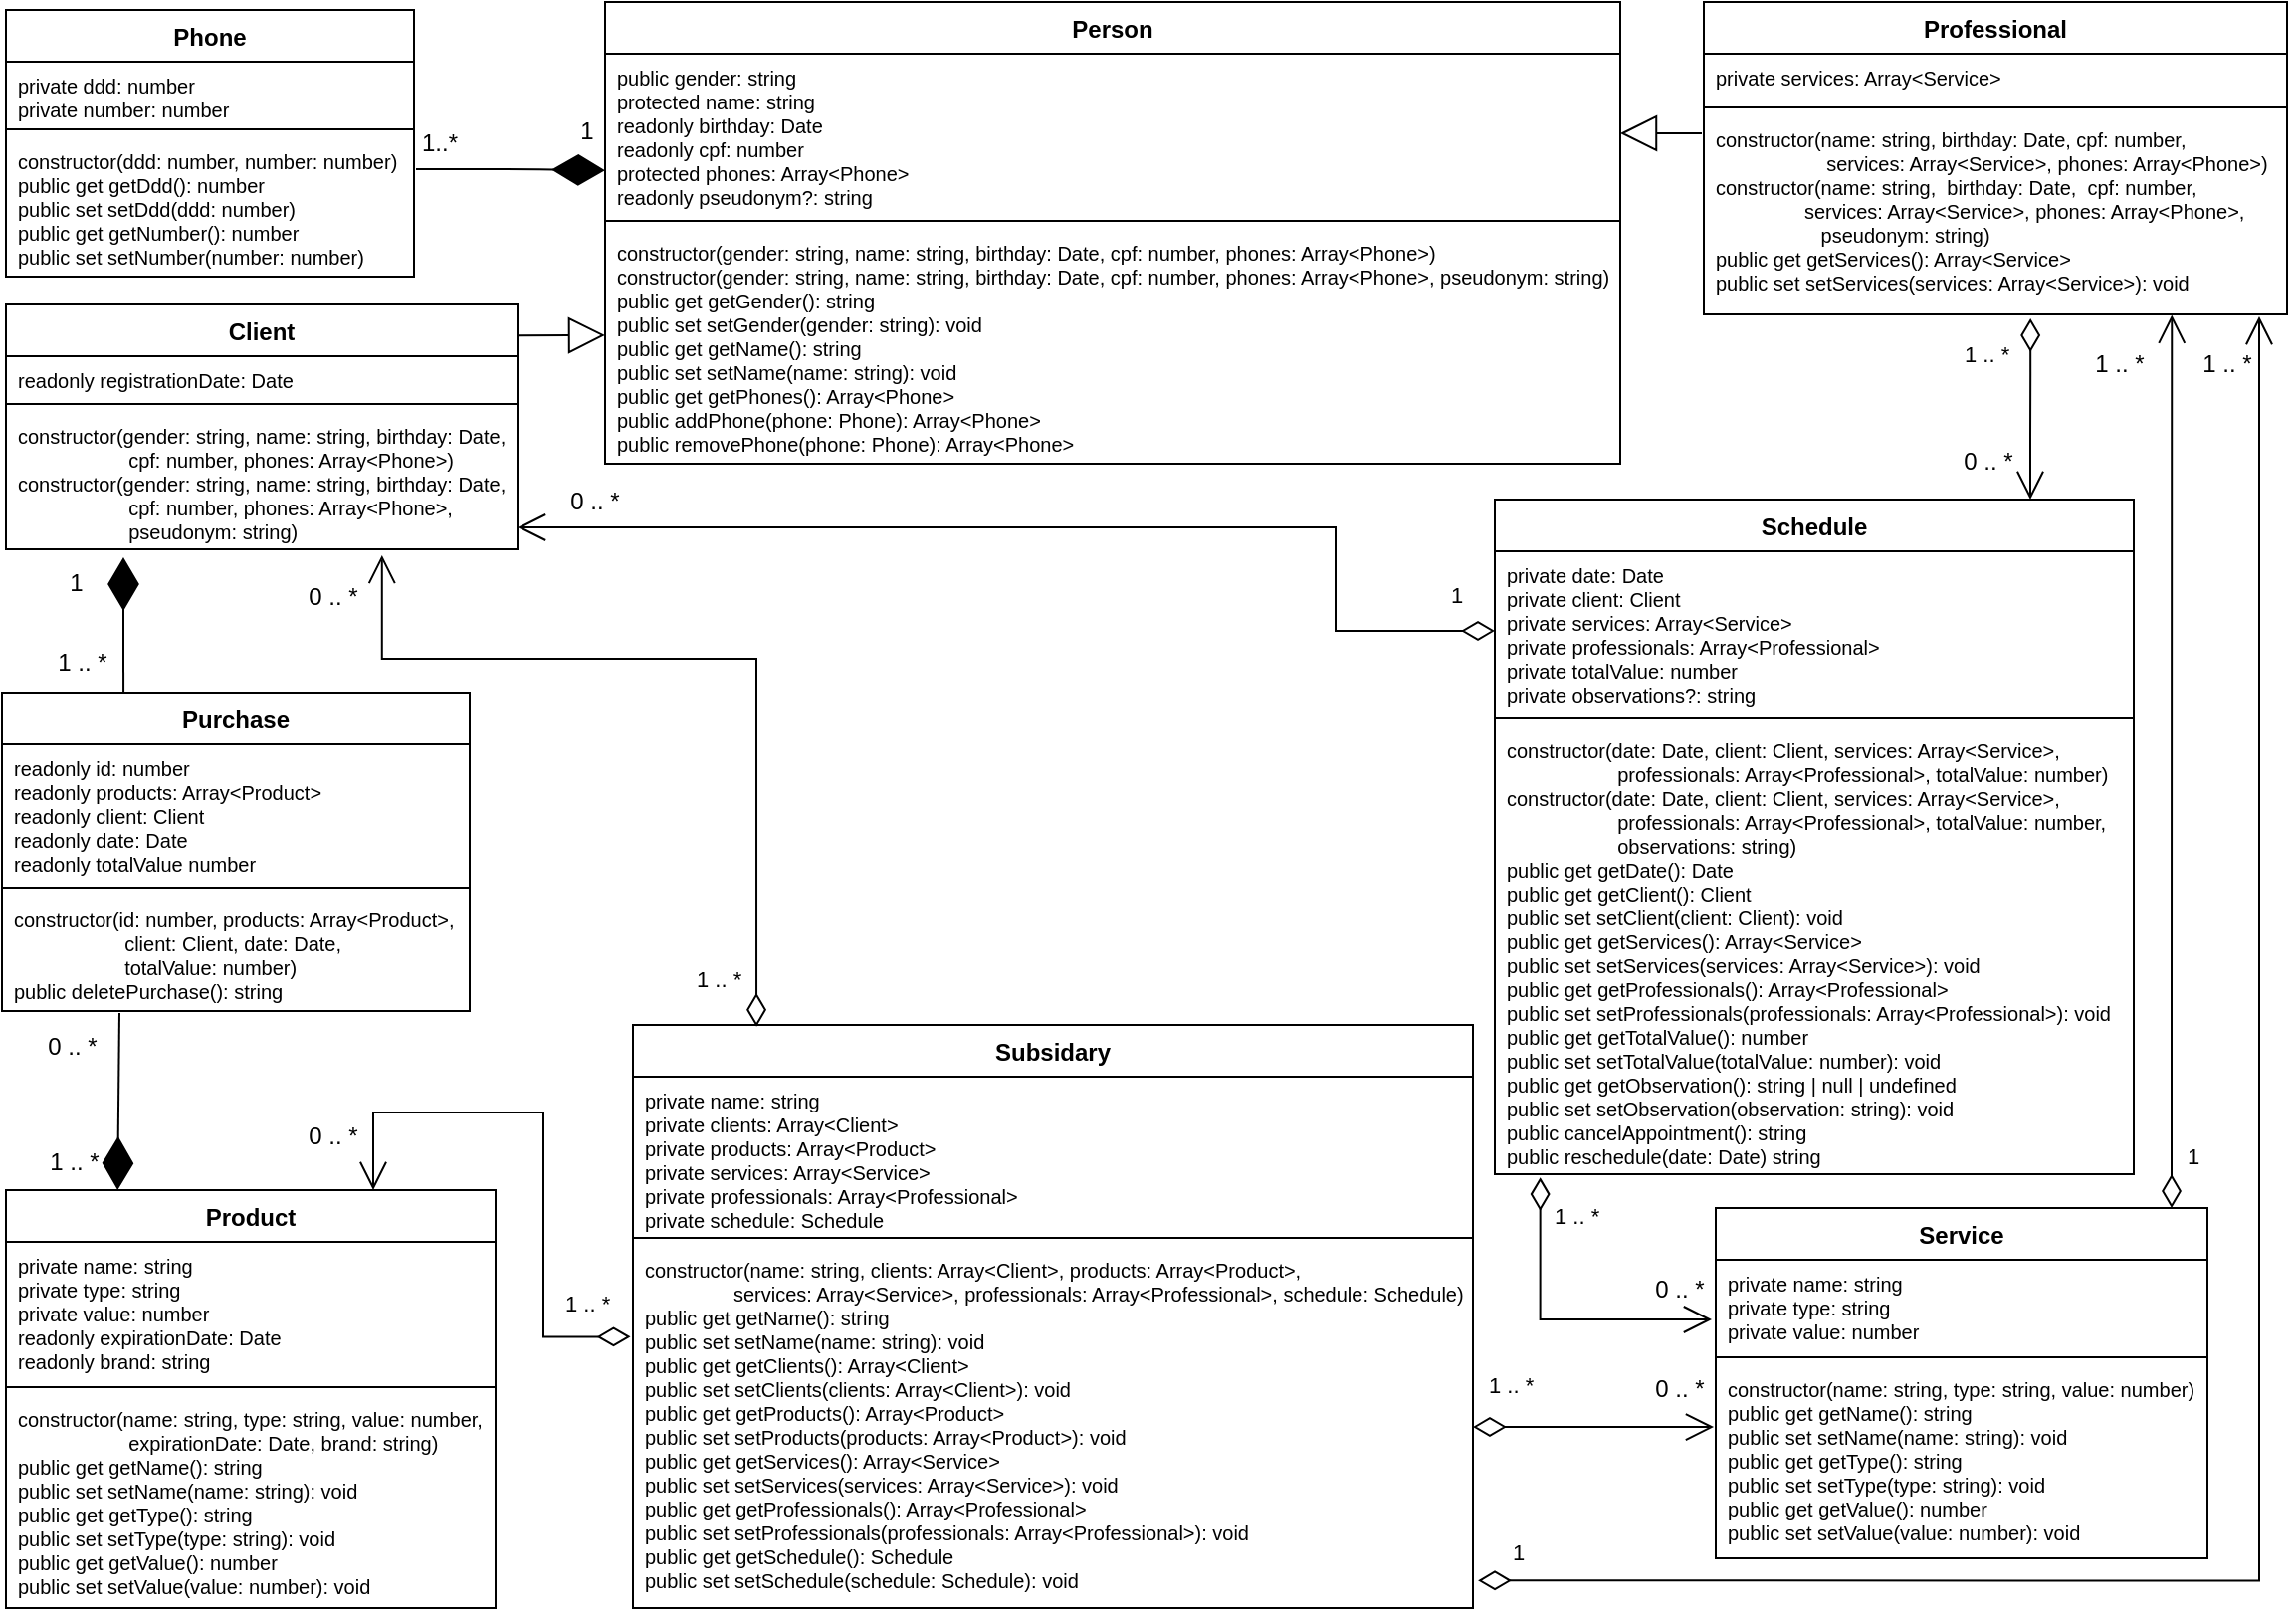 <mxfile version="15.6.2" type="device"><diagram id="pfqFY5fHfjszVupZMJbI" name="Page-1"><mxGraphModel dx="1460" dy="-137" grid="0" gridSize="10" guides="1" tooltips="1" connect="1" arrows="1" fold="1" page="1" pageScale="1" pageWidth="1169" pageHeight="827" math="0" shadow="0"><root><mxCell id="0"/><mxCell id="1" parent="0"/><mxCell id="DCEOUbxrcqqiR9hDjbc1-15" value="Client" style="swimlane;fontStyle=1;align=center;verticalAlign=top;childLayout=stackLayout;horizontal=1;startSize=26;horizontalStack=0;resizeParent=1;resizeParentMax=0;resizeLast=0;collapsible=1;marginBottom=0;" parent="1" vertex="1"><mxGeometry x="14" y="988" width="257" height="123" as="geometry"/></mxCell><mxCell id="DCEOUbxrcqqiR9hDjbc1-16" value="readonly registrationDate: Date" style="text;strokeColor=none;fillColor=none;align=left;verticalAlign=top;spacingLeft=4;spacingRight=4;overflow=hidden;rotatable=0;points=[[0,0.5],[1,0.5]];portConstraint=eastwest;fontSize=10;" parent="DCEOUbxrcqqiR9hDjbc1-15" vertex="1"><mxGeometry y="26" width="257" height="20" as="geometry"/></mxCell><mxCell id="DCEOUbxrcqqiR9hDjbc1-17" value="" style="line;strokeWidth=1;fillColor=none;align=left;verticalAlign=middle;spacingTop=-1;spacingLeft=3;spacingRight=3;rotatable=0;labelPosition=right;points=[];portConstraint=eastwest;" parent="DCEOUbxrcqqiR9hDjbc1-15" vertex="1"><mxGeometry y="46" width="257" height="8" as="geometry"/></mxCell><mxCell id="DCEOUbxrcqqiR9hDjbc1-18" value="constructor(gender: string, name: string, birthday: Date,&#10;                    cpf: number, phones: Array&lt;Phone&gt;)&#10;constructor(gender: string, name: string, birthday: Date,&#10;                    cpf: number, phones: Array&lt;Phone&gt;,&#10;                    pseudonym: string)&#10;" style="text;strokeColor=none;fillColor=none;align=left;verticalAlign=top;spacingLeft=4;spacingRight=4;overflow=hidden;rotatable=0;points=[[0,0.5],[1,0.5]];portConstraint=eastwest;fontSize=10;" parent="DCEOUbxrcqqiR9hDjbc1-15" vertex="1"><mxGeometry y="54" width="257" height="69" as="geometry"/></mxCell><mxCell id="DCEOUbxrcqqiR9hDjbc1-20" value="Phone" style="swimlane;fontStyle=1;align=center;verticalAlign=top;childLayout=stackLayout;horizontal=1;startSize=26;horizontalStack=0;resizeParent=1;resizeParentMax=0;resizeLast=0;collapsible=1;marginBottom=0;" parent="1" vertex="1"><mxGeometry x="14" y="840" width="205" height="134" as="geometry"/></mxCell><mxCell id="DCEOUbxrcqqiR9hDjbc1-21" value="private ddd: number&#10;private number: number" style="text;strokeColor=none;fillColor=none;align=left;verticalAlign=top;spacingLeft=4;spacingRight=4;overflow=hidden;rotatable=0;points=[[0,0.5],[1,0.5]];portConstraint=eastwest;fontSize=10;" parent="DCEOUbxrcqqiR9hDjbc1-20" vertex="1"><mxGeometry y="26" width="205" height="30" as="geometry"/></mxCell><mxCell id="DCEOUbxrcqqiR9hDjbc1-22" value="" style="line;strokeWidth=1;fillColor=none;align=left;verticalAlign=middle;spacingTop=-1;spacingLeft=3;spacingRight=3;rotatable=0;labelPosition=right;points=[];portConstraint=eastwest;" parent="DCEOUbxrcqqiR9hDjbc1-20" vertex="1"><mxGeometry y="56" width="205" height="8" as="geometry"/></mxCell><mxCell id="DCEOUbxrcqqiR9hDjbc1-23" value="constructor(ddd: number, number: number)&#10;public get getDdd(): number&#10;public set setDdd(ddd: number)&#10;public get getNumber(): number&#10;public set setNumber(number: number)" style="text;strokeColor=none;fillColor=none;align=left;verticalAlign=top;spacingLeft=4;spacingRight=4;overflow=hidden;rotatable=0;points=[[0,0.5],[1,0.5]];portConstraint=eastwest;fontSize=10;" parent="DCEOUbxrcqqiR9hDjbc1-20" vertex="1"><mxGeometry y="64" width="205" height="70" as="geometry"/></mxCell><mxCell id="DCEOUbxrcqqiR9hDjbc1-29" value="" style="endArrow=diamondThin;endFill=1;endSize=24;html=1;entryX=0;entryY=0.733;entryDx=0;entryDy=0;entryPerimeter=0;" parent="1" target="21hto_-1Cde0gYbVtfPn-2" edge="1"><mxGeometry width="160" relative="1" as="geometry"><mxPoint x="220" y="920" as="sourcePoint"/><mxPoint x="329" y="920" as="targetPoint"/><Array as="points"><mxPoint x="275" y="920"/></Array></mxGeometry></mxCell><mxCell id="pPMJ0jlbDsk_g_ZoYtKR-1" value="Product" style="swimlane;fontStyle=1;align=center;verticalAlign=top;childLayout=stackLayout;horizontal=1;startSize=26;horizontalStack=0;resizeParent=1;resizeParentMax=0;resizeLast=0;collapsible=1;marginBottom=0;" parent="1" vertex="1"><mxGeometry x="14" y="1433" width="246" height="210" as="geometry"/></mxCell><mxCell id="pPMJ0jlbDsk_g_ZoYtKR-2" value="private name: string&#10;private type: string&#10;private value: number&#10;readonly expirationDate: Date&#10;readonly brand: string" style="text;strokeColor=none;fillColor=none;align=left;verticalAlign=top;spacingLeft=4;spacingRight=4;overflow=hidden;rotatable=0;points=[[0,0.5],[1,0.5]];portConstraint=eastwest;fontSize=10;" parent="pPMJ0jlbDsk_g_ZoYtKR-1" vertex="1"><mxGeometry y="26" width="246" height="69" as="geometry"/></mxCell><mxCell id="pPMJ0jlbDsk_g_ZoYtKR-3" value="" style="line;strokeWidth=1;fillColor=none;align=left;verticalAlign=middle;spacingTop=-1;spacingLeft=3;spacingRight=3;rotatable=0;labelPosition=right;points=[];portConstraint=eastwest;" parent="pPMJ0jlbDsk_g_ZoYtKR-1" vertex="1"><mxGeometry y="95" width="246" height="8" as="geometry"/></mxCell><mxCell id="pPMJ0jlbDsk_g_ZoYtKR-4" value="constructor(name: string, type: string, value: number, &#10;                    expirationDate: Date, brand: string)&#10;public get getName(): string&#10;public set setName(name: string): void&#10;public get getType(): string &#10;public set setType(type: string): void&#10;public get getValue(): number&#10;public set setValue(value: number): void" style="text;strokeColor=none;fillColor=none;align=left;verticalAlign=top;spacingLeft=4;spacingRight=4;overflow=hidden;rotatable=0;points=[[0,0.5],[1,0.5]];portConstraint=eastwest;fontSize=10;" parent="pPMJ0jlbDsk_g_ZoYtKR-1" vertex="1"><mxGeometry y="103" width="246" height="107" as="geometry"/></mxCell><mxCell id="pPMJ0jlbDsk_g_ZoYtKR-5" value="Service" style="swimlane;fontStyle=1;align=center;verticalAlign=top;childLayout=stackLayout;horizontal=1;startSize=26;horizontalStack=0;resizeParent=1;resizeParentMax=0;resizeLast=0;collapsible=1;marginBottom=0;" parent="1" vertex="1"><mxGeometry x="873" y="1442" width="247" height="176" as="geometry"/></mxCell><mxCell id="pPMJ0jlbDsk_g_ZoYtKR-6" value="private name: string&#10;private type: string&#10;private value: number&#10;" style="text;strokeColor=none;fillColor=none;align=left;verticalAlign=top;spacingLeft=4;spacingRight=4;overflow=hidden;rotatable=0;points=[[0,0.5],[1,0.5]];portConstraint=eastwest;fontSize=10;" parent="pPMJ0jlbDsk_g_ZoYtKR-5" vertex="1"><mxGeometry y="26" width="247" height="45" as="geometry"/></mxCell><mxCell id="pPMJ0jlbDsk_g_ZoYtKR-7" value="" style="line;strokeWidth=1;fillColor=none;align=left;verticalAlign=middle;spacingTop=-1;spacingLeft=3;spacingRight=3;rotatable=0;labelPosition=right;points=[];portConstraint=eastwest;" parent="pPMJ0jlbDsk_g_ZoYtKR-5" vertex="1"><mxGeometry y="71" width="247" height="8" as="geometry"/></mxCell><mxCell id="pPMJ0jlbDsk_g_ZoYtKR-8" value="constructor(name: string, type: string, value: number)&#10;public get getName(): string&#10;public set setName(name: string): void&#10;public get getType(): string&#10;public set setType(type: string): void&#10;public get getValue(): number&#10;public set setValue(value: number): void" style="text;strokeColor=none;fillColor=none;align=left;verticalAlign=top;spacingLeft=4;spacingRight=4;overflow=hidden;rotatable=0;points=[[0,0.5],[1,0.5]];portConstraint=eastwest;fontSize=10;" parent="pPMJ0jlbDsk_g_ZoYtKR-5" vertex="1"><mxGeometry y="79" width="247" height="97" as="geometry"/></mxCell><mxCell id="KaqVzat7koy_mMP3VS6b-1" value="Professional" style="swimlane;fontStyle=1;align=center;verticalAlign=top;childLayout=stackLayout;horizontal=1;startSize=26;horizontalStack=0;resizeParent=1;resizeParentMax=0;resizeLast=0;collapsible=1;marginBottom=0;" parent="1" vertex="1"><mxGeometry x="867" y="836" width="293" height="157" as="geometry"/></mxCell><mxCell id="KaqVzat7koy_mMP3VS6b-2" value="private services: Array&lt;Service&gt;" style="text;strokeColor=none;fillColor=none;align=left;verticalAlign=top;spacingLeft=4;spacingRight=4;overflow=hidden;rotatable=0;points=[[0,0.5],[1,0.5]];portConstraint=eastwest;fontSize=10;" parent="KaqVzat7koy_mMP3VS6b-1" vertex="1"><mxGeometry y="26" width="293" height="23" as="geometry"/></mxCell><mxCell id="KaqVzat7koy_mMP3VS6b-3" value="" style="line;strokeWidth=1;fillColor=none;align=left;verticalAlign=middle;spacingTop=-1;spacingLeft=3;spacingRight=3;rotatable=0;labelPosition=right;points=[];portConstraint=eastwest;" parent="KaqVzat7koy_mMP3VS6b-1" vertex="1"><mxGeometry y="49" width="293" height="8" as="geometry"/></mxCell><mxCell id="KaqVzat7koy_mMP3VS6b-4" value="constructor(name: string, birthday: Date, cpf: number,&#10;                    services: Array&lt;Service&gt;, phones: Array&lt;Phone&gt;)&#10;constructor(name: string,  birthday: Date,  cpf: number, &#10;                services: Array&lt;Service&gt;, phones: Array&lt;Phone&gt;,&#10;                   pseudonym: string)&#10;public get getServices(): Array&lt;Service&gt;&#10;public set setServices(services: Array&lt;Service&gt;): void" style="text;strokeColor=none;fillColor=none;align=left;verticalAlign=top;spacingLeft=4;spacingRight=4;overflow=hidden;rotatable=0;points=[[0,0.5],[1,0.5]];portConstraint=eastwest;fontSize=10;" parent="KaqVzat7koy_mMP3VS6b-1" vertex="1"><mxGeometry y="57" width="293" height="100" as="geometry"/></mxCell><mxCell id="fmBWl2r2HSNdvhNMbQ-U-1" value="1" style="text;html=1;strokeColor=none;fillColor=none;align=center;verticalAlign=middle;whiteSpace=wrap;rounded=0;" parent="1" vertex="1"><mxGeometry x="296" y="886" width="20" height="30" as="geometry"/></mxCell><mxCell id="fmBWl2r2HSNdvhNMbQ-U-2" value="1..*" style="text;html=1;strokeColor=none;fillColor=none;align=center;verticalAlign=middle;whiteSpace=wrap;rounded=0;" parent="1" vertex="1"><mxGeometry x="222" y="892" width="20" height="30" as="geometry"/></mxCell><mxCell id="fmBWl2r2HSNdvhNMbQ-U-13" value="1" style="endArrow=open;html=1;endSize=12;startArrow=diamondThin;startSize=14;startFill=0;edgeStyle=orthogonalEdgeStyle;align=left;verticalAlign=bottom;rounded=0;entryX=0.782;entryY=1.003;entryDx=0;entryDy=0;entryPerimeter=0;" parent="1" edge="1"><mxGeometry x="-0.924" y="-6" relative="1" as="geometry"><mxPoint x="1102" y="1442" as="sourcePoint"/><mxPoint x="1102.126" y="993.3" as="targetPoint"/><Array as="points"><mxPoint x="1102" y="1339"/><mxPoint x="1102" y="1339"/></Array><mxPoint as="offset"/></mxGeometry></mxCell><mxCell id="fmBWl2r2HSNdvhNMbQ-U-15" value="1 .. *" style="text;html=1;strokeColor=none;fillColor=none;align=center;verticalAlign=middle;whiteSpace=wrap;rounded=0;" parent="1" vertex="1"><mxGeometry x="1046" y="1003" width="60" height="30" as="geometry"/></mxCell><mxCell id="fmBWl2r2HSNdvhNMbQ-U-19" value="1" style="endArrow=open;html=1;endSize=12;startArrow=diamondThin;startSize=14;startFill=0;edgeStyle=orthogonalEdgeStyle;align=left;verticalAlign=bottom;rounded=0;exitX=1.006;exitY=0.924;exitDx=0;exitDy=0;exitPerimeter=0;" parent="1" source="p4ChLYlqiNNY6OEsJhEs-4" edge="1"><mxGeometry x="-0.97" y="5" relative="1" as="geometry"><mxPoint x="1146" y="1631" as="sourcePoint"/><mxPoint x="1146" y="994" as="targetPoint"/><Array as="points"><mxPoint x="1146" y="1629"/></Array><mxPoint as="offset"/></mxGeometry></mxCell><mxCell id="fmBWl2r2HSNdvhNMbQ-U-20" value="1 .. *" style="text;html=1;strokeColor=none;fillColor=none;align=center;verticalAlign=middle;whiteSpace=wrap;rounded=0;" parent="1" vertex="1"><mxGeometry x="1100" y="1003" width="60" height="30" as="geometry"/></mxCell><mxCell id="fmBWl2r2HSNdvhNMbQ-U-21" value="1" style="endArrow=open;html=1;endSize=12;startArrow=diamondThin;startSize=14;startFill=0;edgeStyle=orthogonalEdgeStyle;align=left;verticalAlign=bottom;rounded=0;exitX=0;exitY=0.5;exitDx=0;exitDy=0;" parent="1" source="KaqVzat7koy_mMP3VS6b-6" edge="1"><mxGeometry x="-0.911" y="-9" relative="1" as="geometry"><mxPoint x="644" y="1150" as="sourcePoint"/><mxPoint x="271" y="1100" as="targetPoint"/><Array as="points"><mxPoint x="682" y="1152"/><mxPoint x="682" y="1100"/></Array><mxPoint as="offset"/></mxGeometry></mxCell><mxCell id="fmBWl2r2HSNdvhNMbQ-U-22" value="0 .. *" style="text;html=1;strokeColor=none;fillColor=none;align=center;verticalAlign=middle;whiteSpace=wrap;rounded=0;" parent="1" vertex="1"><mxGeometry x="841" y="1518" width="28" height="30" as="geometry"/></mxCell><mxCell id="p4ChLYlqiNNY6OEsJhEs-1" value="Subsidary" style="swimlane;fontStyle=1;align=center;verticalAlign=top;childLayout=stackLayout;horizontal=1;startSize=26;horizontalStack=0;resizeParent=1;resizeParentMax=0;resizeLast=0;collapsible=1;marginBottom=0;" parent="1" vertex="1"><mxGeometry x="329" y="1350" width="422" height="293" as="geometry"/></mxCell><mxCell id="p4ChLYlqiNNY6OEsJhEs-2" value="private name: string&#10;private clients: Array&lt;Client&gt;&#10;private products: Array&lt;Product&gt; &#10;private services: Array&lt;Service&gt;&#10;private professionals: Array&lt;Professional&gt;&#10;private schedule: Schedule" style="text;strokeColor=none;fillColor=none;align=left;verticalAlign=top;spacingLeft=4;spacingRight=4;overflow=hidden;rotatable=0;points=[[0,0.5],[1,0.5]];portConstraint=eastwest;fontSize=10;" parent="p4ChLYlqiNNY6OEsJhEs-1" vertex="1"><mxGeometry y="26" width="422" height="77" as="geometry"/></mxCell><mxCell id="p4ChLYlqiNNY6OEsJhEs-3" value="" style="line;strokeWidth=1;fillColor=none;align=left;verticalAlign=middle;spacingTop=-1;spacingLeft=3;spacingRight=3;rotatable=0;labelPosition=right;points=[];portConstraint=eastwest;" parent="p4ChLYlqiNNY6OEsJhEs-1" vertex="1"><mxGeometry y="103" width="422" height="8" as="geometry"/></mxCell><mxCell id="p4ChLYlqiNNY6OEsJhEs-4" value="constructor(name: string, clients: Array&lt;Client&gt;, products: Array&lt;Product&gt;, &#10;                services: Array&lt;Service&gt;, professionals: Array&lt;Professional&gt;, schedule: Schedule)&#10;public get getName(): string&#10;public set setName(name: string): void&#10;public get getClients(): Array&lt;Client&gt;&#10;public set setClients(clients: Array&lt;Client&gt;): void&#10;public get getProducts(): Array&lt;Product&gt;&#10;public set setProducts(products: Array&lt;Product&gt;): void &#10;public get getServices(): Array&lt;Service&gt;&#10;public set setServices(services: Array&lt;Service&gt;): void&#10;public get getProfessionals(): Array&lt;Professional&gt;&#10;public set setProfessionals(professionals: Array&lt;Professional&gt;): void&#10;public get getSchedule(): Schedule&#10;public set setSchedule(schedule: Schedule): void" style="text;strokeColor=none;fillColor=none;align=left;verticalAlign=top;spacingLeft=4;spacingRight=4;overflow=hidden;rotatable=0;points=[[0,0.5],[1,0.5]];portConstraint=eastwest;fontSize=10;" parent="p4ChLYlqiNNY6OEsJhEs-1" vertex="1"><mxGeometry y="111" width="422" height="182" as="geometry"/></mxCell><mxCell id="WNc4JSPQzv7kpTR9R1Du-1" value="Purchase" style="swimlane;fontStyle=1;align=center;verticalAlign=top;childLayout=stackLayout;horizontal=1;startSize=26;horizontalStack=0;resizeParent=1;resizeParentMax=0;resizeLast=0;collapsible=1;marginBottom=0;" parent="1" vertex="1"><mxGeometry x="12" y="1183" width="235" height="160" as="geometry"/></mxCell><mxCell id="WNc4JSPQzv7kpTR9R1Du-2" value="readonly id: number&#10;readonly products: Array&lt;Product&gt;&#10;readonly client: Client&#10;readonly date: Date&#10;readonly totalValue number" style="text;strokeColor=none;fillColor=none;align=left;verticalAlign=top;spacingLeft=4;spacingRight=4;overflow=hidden;rotatable=0;points=[[0,0.5],[1,0.5]];portConstraint=eastwest;fontSize=10;" parent="WNc4JSPQzv7kpTR9R1Du-1" vertex="1"><mxGeometry y="26" width="235" height="68" as="geometry"/></mxCell><mxCell id="WNc4JSPQzv7kpTR9R1Du-3" value="" style="line;strokeWidth=1;fillColor=none;align=left;verticalAlign=middle;spacingTop=-1;spacingLeft=3;spacingRight=3;rotatable=0;labelPosition=right;points=[];portConstraint=eastwest;" parent="WNc4JSPQzv7kpTR9R1Du-1" vertex="1"><mxGeometry y="94" width="235" height="8" as="geometry"/></mxCell><mxCell id="WNc4JSPQzv7kpTR9R1Du-4" value="constructor(id: number, products: Array&lt;Product&gt;, &#10;                    client: Client, date: Date, &#10;                    totalValue: number)&#10;public deletePurchase(): string" style="text;strokeColor=none;fillColor=none;align=left;verticalAlign=top;spacingLeft=4;spacingRight=4;overflow=hidden;rotatable=0;points=[[0,0.5],[1,0.5]];portConstraint=eastwest;fontSize=10;" parent="WNc4JSPQzv7kpTR9R1Du-1" vertex="1"><mxGeometry y="102" width="235" height="58" as="geometry"/></mxCell><mxCell id="WNc4JSPQzv7kpTR9R1Du-5" value="1 .. *" style="endArrow=open;html=1;endSize=12;startArrow=diamondThin;startSize=14;startFill=0;edgeStyle=orthogonalEdgeStyle;align=left;verticalAlign=bottom;rounded=0;entryX=0.75;entryY=0;entryDx=0;entryDy=0;exitX=-0.003;exitY=0.251;exitDx=0;exitDy=0;exitPerimeter=0;" parent="1" source="p4ChLYlqiNNY6OEsJhEs-4" target="pPMJ0jlbDsk_g_ZoYtKR-1" edge="1"><mxGeometry x="-0.635" y="-9" relative="1" as="geometry"><mxPoint x="312" y="1521" as="sourcePoint"/><mxPoint x="120" y="1421" as="targetPoint"/><Array as="points"><mxPoint x="284" y="1507"/><mxPoint x="284" y="1394"/><mxPoint x="199" y="1394"/></Array><mxPoint as="offset"/></mxGeometry></mxCell><mxCell id="WNc4JSPQzv7kpTR9R1Du-6" value="0 .. *" style="text;html=1;strokeColor=none;fillColor=none;align=center;verticalAlign=middle;whiteSpace=wrap;rounded=0;" parent="1" vertex="1"><mxGeometry x="164" y="1391" width="29" height="30" as="geometry"/></mxCell><mxCell id="WNc4JSPQzv7kpTR9R1Du-9" value="1 .. *" style="endArrow=open;html=1;endSize=12;startArrow=diamondThin;startSize=14;startFill=0;edgeStyle=orthogonalEdgeStyle;align=left;verticalAlign=bottom;rounded=0;exitX=1;exitY=0.5;exitDx=0;exitDy=0;entryX=-0.004;entryY=0.32;entryDx=0;entryDy=0;entryPerimeter=0;" parent="1" source="p4ChLYlqiNNY6OEsJhEs-4" target="pPMJ0jlbDsk_g_ZoYtKR-8" edge="1"><mxGeometry x="-0.899" y="12" relative="1" as="geometry"><mxPoint x="781" y="1559" as="sourcePoint"/><mxPoint x="817" y="1586" as="targetPoint"/><Array as="points"><mxPoint x="809" y="1552"/><mxPoint x="809" y="1552"/></Array><mxPoint as="offset"/></mxGeometry></mxCell><mxCell id="WNc4JSPQzv7kpTR9R1Du-10" value="0 .. *" style="text;html=1;strokeColor=none;fillColor=none;align=center;verticalAlign=middle;whiteSpace=wrap;rounded=0;" parent="1" vertex="1"><mxGeometry x="280" y="1072" width="60" height="30" as="geometry"/></mxCell><mxCell id="WNc4JSPQzv7kpTR9R1Du-15" value="1 .. *" style="endArrow=open;html=1;endSize=12;startArrow=diamondThin;startSize=14;startFill=0;edgeStyle=orthogonalEdgeStyle;align=left;verticalAlign=bottom;rounded=0;entryX=0.735;entryY=1.043;entryDx=0;entryDy=0;entryPerimeter=0;exitX=0.147;exitY=0.003;exitDx=0;exitDy=0;exitPerimeter=0;" parent="1" source="p4ChLYlqiNNY6OEsJhEs-1" target="DCEOUbxrcqqiR9hDjbc1-18" edge="1"><mxGeometry x="-0.931" y="32" relative="1" as="geometry"><mxPoint x="353" y="1102" as="sourcePoint"/><mxPoint x="240" y="1149" as="targetPoint"/><Array as="points"><mxPoint x="391" y="1166"/><mxPoint x="203" y="1166"/></Array><mxPoint as="offset"/></mxGeometry></mxCell><mxCell id="WNc4JSPQzv7kpTR9R1Du-16" value="0&amp;nbsp;.. *" style="text;html=1;strokeColor=none;fillColor=none;align=center;verticalAlign=middle;whiteSpace=wrap;rounded=0;" parent="1" vertex="1"><mxGeometry x="164" y="1120" width="29" height="30" as="geometry"/></mxCell><mxCell id="WNc4JSPQzv7kpTR9R1Du-18" value="" style="endArrow=diamondThin;endFill=1;endSize=24;html=1;exitX=0.515;exitY=-0.001;exitDx=0;exitDy=0;exitPerimeter=0;" parent="1" edge="1"><mxGeometry width="160" relative="1" as="geometry"><mxPoint x="73.025" y="1182.839" as="sourcePoint"/><mxPoint x="73" y="1115" as="targetPoint"/></mxGeometry></mxCell><mxCell id="WNc4JSPQzv7kpTR9R1Du-20" value="0 .. *" style="text;html=1;strokeColor=none;fillColor=none;align=center;verticalAlign=middle;whiteSpace=wrap;rounded=0;" parent="1" vertex="1"><mxGeometry x="34" y="1346" width="27" height="30" as="geometry"/></mxCell><mxCell id="WNc4JSPQzv7kpTR9R1Du-21" value="1 .. *" style="text;html=1;strokeColor=none;fillColor=none;align=center;verticalAlign=middle;whiteSpace=wrap;rounded=0;" parent="1" vertex="1"><mxGeometry x="35" y="1404" width="27" height="30" as="geometry"/></mxCell><mxCell id="WNc4JSPQzv7kpTR9R1Du-22" value="" style="endArrow=diamondThin;endFill=1;endSize=24;html=1;entryX=0.228;entryY=0;entryDx=0;entryDy=0;entryPerimeter=0;" parent="1" target="pPMJ0jlbDsk_g_ZoYtKR-1" edge="1"><mxGeometry width="160" relative="1" as="geometry"><mxPoint x="71" y="1344" as="sourcePoint"/><mxPoint x="71.39" y="1401.517" as="targetPoint"/></mxGeometry></mxCell><mxCell id="WNc4JSPQzv7kpTR9R1Du-23" value="1 .. *" style="text;html=1;strokeColor=none;fillColor=none;align=center;verticalAlign=middle;whiteSpace=wrap;rounded=0;" parent="1" vertex="1"><mxGeometry x="39" y="1153" width="27" height="30" as="geometry"/></mxCell><mxCell id="WNc4JSPQzv7kpTR9R1Du-24" value="1" style="text;html=1;strokeColor=none;fillColor=none;align=center;verticalAlign=middle;whiteSpace=wrap;rounded=0;" parent="1" vertex="1"><mxGeometry x="36" y="1113" width="27" height="30" as="geometry"/></mxCell><mxCell id="21hto_-1Cde0gYbVtfPn-1" value="Person" style="swimlane;fontStyle=1;align=center;verticalAlign=top;childLayout=stackLayout;horizontal=1;startSize=26;horizontalStack=0;resizeParent=1;resizeParentMax=0;resizeLast=0;collapsible=1;marginBottom=0;" parent="1" vertex="1"><mxGeometry x="315" y="836" width="510" height="232" as="geometry"/></mxCell><mxCell id="21hto_-1Cde0gYbVtfPn-2" value="public gender: string&#10;protected name: string&#10;readonly birthday: Date&#10;readonly cpf: number&#10;protected phones: Array&lt;Phone&gt;&#10;readonly pseudonym?: string" style="text;strokeColor=none;fillColor=none;align=left;verticalAlign=top;spacingLeft=4;spacingRight=4;overflow=hidden;rotatable=0;points=[[0,0.5],[1,0.5]];portConstraint=eastwest;fontSize=10;" parent="21hto_-1Cde0gYbVtfPn-1" vertex="1"><mxGeometry y="26" width="510" height="80" as="geometry"/></mxCell><mxCell id="21hto_-1Cde0gYbVtfPn-3" value="" style="line;strokeWidth=1;fillColor=none;align=left;verticalAlign=middle;spacingTop=-1;spacingLeft=3;spacingRight=3;rotatable=0;labelPosition=right;points=[];portConstraint=eastwest;" parent="21hto_-1Cde0gYbVtfPn-1" vertex="1"><mxGeometry y="106" width="510" height="8" as="geometry"/></mxCell><mxCell id="21hto_-1Cde0gYbVtfPn-4" value="constructor(gender: string, name: string, birthday: Date, cpf: number, phones: Array&lt;Phone&gt;)&#10;constructor(gender: string, name: string, birthday: Date, cpf: number, phones: Array&lt;Phone&gt;, pseudonym: string)&#10;public get getGender(): string&#10;public set setGender(gender: string): void&#10;public get getName(): string &#10;public set setName(name: string): void&#10;public get getPhones(): Array&lt;Phone&gt;&#10;public addPhone(phone: Phone): Array&lt;Phone&gt;&#10;public removePhone(phone: Phone): Array&lt;Phone&gt;" style="text;strokeColor=none;fillColor=none;align=left;verticalAlign=top;spacingLeft=4;spacingRight=4;overflow=hidden;rotatable=0;points=[[0,0.5],[1,0.5]];portConstraint=eastwest;fontSize=10;" parent="21hto_-1Cde0gYbVtfPn-1" vertex="1"><mxGeometry y="114" width="510" height="118" as="geometry"/></mxCell><mxCell id="21hto_-1Cde0gYbVtfPn-7" value="" style="endArrow=block;endSize=16;endFill=0;html=1;rounded=0;exitX=1;exitY=0.127;exitDx=0;exitDy=0;exitPerimeter=0;entryX=0;entryY=0.453;entryDx=0;entryDy=0;entryPerimeter=0;" parent="1" source="DCEOUbxrcqqiR9hDjbc1-15" target="21hto_-1Cde0gYbVtfPn-4" edge="1"><mxGeometry width="160" relative="1" as="geometry"><mxPoint x="308" y="1117" as="sourcePoint"/><mxPoint x="317" y="1004" as="targetPoint"/></mxGeometry></mxCell><mxCell id="21hto_-1Cde0gYbVtfPn-8" value="" style="endArrow=block;endSize=16;endFill=0;html=1;rounded=0;entryX=1;entryY=0.5;entryDx=0;entryDy=0;" parent="1" target="21hto_-1Cde0gYbVtfPn-2" edge="1"><mxGeometry width="160" relative="1" as="geometry"><mxPoint x="866" y="902" as="sourcePoint"/><mxPoint x="629" y="1002" as="targetPoint"/></mxGeometry></mxCell><mxCell id="KaqVzat7koy_mMP3VS6b-5" value="Schedule" style="swimlane;fontStyle=1;align=center;verticalAlign=top;childLayout=stackLayout;horizontal=1;startSize=26;horizontalStack=0;resizeParent=1;resizeParentMax=0;resizeLast=0;collapsible=1;marginBottom=0;" parent="1" vertex="1"><mxGeometry x="762" y="1086" width="321" height="339" as="geometry"/></mxCell><mxCell id="KaqVzat7koy_mMP3VS6b-6" value="private date: Date&#10;private client: Client&#10;private services: Array&lt;Service&gt;&#10;private professionals: Array&lt;Professional&gt;&#10;private totalValue: number&#10;private observations?: string" style="text;strokeColor=none;fillColor=none;align=left;verticalAlign=top;spacingLeft=4;spacingRight=4;overflow=hidden;rotatable=0;points=[[0,0.5],[1,0.5]];portConstraint=eastwest;fontSize=10;" parent="KaqVzat7koy_mMP3VS6b-5" vertex="1"><mxGeometry y="26" width="321" height="80" as="geometry"/></mxCell><mxCell id="KaqVzat7koy_mMP3VS6b-7" value="" style="line;strokeWidth=1;fillColor=none;align=left;verticalAlign=middle;spacingTop=-1;spacingLeft=3;spacingRight=3;rotatable=0;labelPosition=right;points=[];portConstraint=eastwest;" parent="KaqVzat7koy_mMP3VS6b-5" vertex="1"><mxGeometry y="106" width="321" height="8" as="geometry"/></mxCell><mxCell id="KaqVzat7koy_mMP3VS6b-8" value="constructor(date: Date, client: Client, services: Array&lt;Service&gt;,&#10;                    professionals: Array&lt;Professional&gt;, totalValue: number)&#10;constructor(date: Date, client: Client, services: Array&lt;Service&gt;,&#10;                    professionals: Array&lt;Professional&gt;, totalValue: number,&#10;                    observations: string)&#10;public get getDate(): Date&#10;public get getClient(): Client&#10;public set setClient(client: Client): void&#10;public get getServices(): Array&lt;Service&gt;&#10;public set setServices(services: Array&lt;Service&gt;): void&#10;public get getProfessionals(): Array&lt;Professional&gt;&#10;public set setProfessionals(professionals: Array&lt;Professional&gt;): void&#10;public get getTotalValue(): number&#10;public set setTotalValue(totalValue: number): void&#10;public get getObservation(): string | null | undefined&#10;public set setObservation(observation: string): void&#10;public cancelAppointment(): string&#10;public reschedule(date: Date) string&#10;" style="text;strokeColor=none;fillColor=none;align=left;verticalAlign=top;spacingLeft=4;spacingRight=4;overflow=hidden;rotatable=0;points=[[0,0.5],[1,0.5]];portConstraint=eastwest;fontSize=10;" parent="KaqVzat7koy_mMP3VS6b-5" vertex="1"><mxGeometry y="114" width="321" height="225" as="geometry"/></mxCell><mxCell id="WNc4JSPQzv7kpTR9R1Du-11" value="1 .. *" style="endArrow=open;html=1;endSize=12;startArrow=diamondThin;startSize=14;startFill=0;edgeStyle=orthogonalEdgeStyle;align=left;verticalAlign=bottom;rounded=0;exitX=0.816;exitY=1.02;exitDx=0;exitDy=0;exitPerimeter=0;" parent="1" edge="1"><mxGeometry x="-0.403" y="-35" relative="1" as="geometry"><mxPoint x="1031.088" y="995" as="sourcePoint"/><mxPoint x="1031" y="1086" as="targetPoint"/><Array as="points"><mxPoint x="1031" y="1022"/><mxPoint x="1031" y="1022"/><mxPoint x="1031" y="1055"/><mxPoint x="1031" y="1055"/></Array><mxPoint as="offset"/></mxGeometry></mxCell><mxCell id="WNc4JSPQzv7kpTR9R1Du-12" value="0 .. *" style="text;html=1;strokeColor=none;fillColor=none;align=center;verticalAlign=middle;whiteSpace=wrap;rounded=0;" parent="1" vertex="1"><mxGeometry x="987" y="1052" width="46" height="30" as="geometry"/></mxCell><mxCell id="21hto_-1Cde0gYbVtfPn-11" value="0 .. *" style="text;html=1;strokeColor=none;fillColor=none;align=center;verticalAlign=middle;whiteSpace=wrap;rounded=0;" parent="1" vertex="1"><mxGeometry x="841" y="1468" width="28" height="30" as="geometry"/></mxCell><mxCell id="21hto_-1Cde0gYbVtfPn-12" value="1 .. *" style="endArrow=open;html=1;endSize=12;startArrow=diamondThin;startSize=14;startFill=0;edgeStyle=orthogonalEdgeStyle;align=left;verticalAlign=bottom;rounded=0;exitX=0.177;exitY=1.007;exitDx=0;exitDy=0;exitPerimeter=0;" parent="1" edge="1"><mxGeometry x="-0.639" y="5" relative="1" as="geometry"><mxPoint x="784.817" y="1426.575" as="sourcePoint"/><mxPoint x="871" y="1498" as="targetPoint"/><Array as="points"><mxPoint x="785" y="1498"/></Array><mxPoint as="offset"/></mxGeometry></mxCell></root></mxGraphModel></diagram></mxfile>